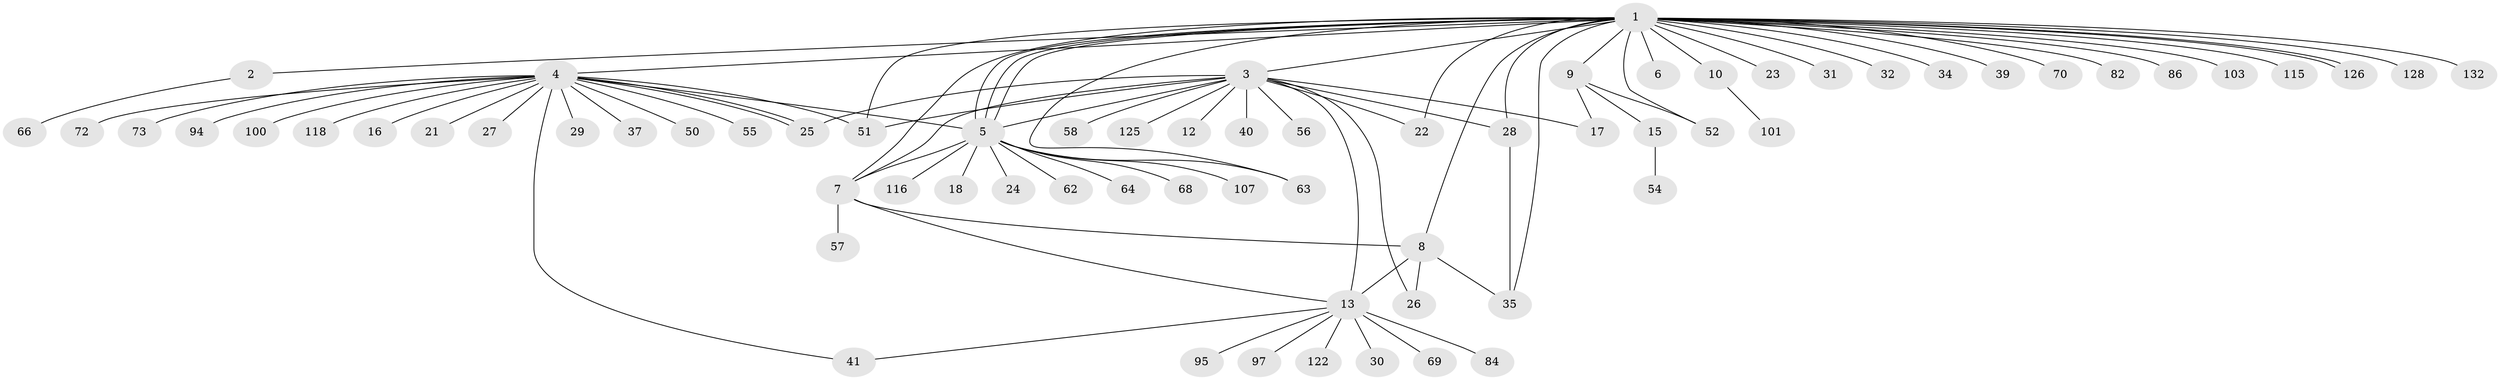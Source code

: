 // original degree distribution, {33: 0.007246376811594203, 2: 0.21014492753623187, 11: 0.014492753623188406, 19: 0.007246376811594203, 14: 0.007246376811594203, 6: 0.007246376811594203, 4: 0.036231884057971016, 8: 0.007246376811594203, 1: 0.5797101449275363, 10: 0.007246376811594203, 3: 0.08695652173913043, 9: 0.007246376811594203, 5: 0.021739130434782608}
// Generated by graph-tools (version 1.1) at 2025/18/03/04/25 18:18:07]
// undirected, 69 vertices, 91 edges
graph export_dot {
graph [start="1"]
  node [color=gray90,style=filled];
  1;
  2;
  3 [super="+49+60+11"];
  4 [super="+36+38+14+71+79+111+85+96+120"];
  5;
  6 [super="+67"];
  7 [super="+48"];
  8 [super="+78+42"];
  9;
  10;
  12;
  13;
  15;
  16;
  17 [super="+105"];
  18;
  21;
  22 [super="+130"];
  23;
  24;
  25 [super="+108+138"];
  26 [super="+47+43+81+114+76+45+65"];
  27 [super="+44"];
  28;
  29;
  30 [super="+59"];
  31;
  32;
  34;
  35;
  37;
  39;
  40;
  41 [super="+112"];
  50;
  51 [super="+61"];
  52;
  54;
  55;
  56;
  57;
  58;
  62 [super="+117"];
  63 [super="+131"];
  64;
  66;
  68 [super="+83"];
  69;
  70;
  72 [super="+88"];
  73;
  82;
  84;
  86;
  94;
  95;
  97;
  100;
  101;
  103 [super="+119"];
  107;
  115;
  116;
  118;
  122;
  125;
  126;
  128;
  132;
  1 -- 2;
  1 -- 3;
  1 -- 4 [weight=2];
  1 -- 5;
  1 -- 5;
  1 -- 5;
  1 -- 6;
  1 -- 7;
  1 -- 8;
  1 -- 9;
  1 -- 10;
  1 -- 22;
  1 -- 23;
  1 -- 28;
  1 -- 31;
  1 -- 32;
  1 -- 34;
  1 -- 35;
  1 -- 39;
  1 -- 52;
  1 -- 70;
  1 -- 82;
  1 -- 86;
  1 -- 103;
  1 -- 115;
  1 -- 126;
  1 -- 126;
  1 -- 128;
  1 -- 132;
  1 -- 63;
  1 -- 51;
  2 -- 66;
  3 -- 5;
  3 -- 12;
  3 -- 13 [weight=2];
  3 -- 40;
  3 -- 56;
  3 -- 58;
  3 -- 25;
  3 -- 51;
  3 -- 7 [weight=2];
  3 -- 17;
  3 -- 22;
  3 -- 26;
  3 -- 28;
  3 -- 125;
  4 -- 21;
  4 -- 25;
  4 -- 25;
  4 -- 27;
  4 -- 29;
  4 -- 37;
  4 -- 41;
  4 -- 51;
  4 -- 55;
  4 -- 100;
  4 -- 72 [weight=2];
  4 -- 73;
  4 -- 16;
  4 -- 50;
  4 -- 118;
  4 -- 94;
  4 -- 5;
  5 -- 18;
  5 -- 24;
  5 -- 62;
  5 -- 63;
  5 -- 64;
  5 -- 68;
  5 -- 107;
  5 -- 116;
  5 -- 7;
  7 -- 8;
  7 -- 57;
  7 -- 13;
  8 -- 13;
  8 -- 35;
  8 -- 26;
  9 -- 15;
  9 -- 17;
  9 -- 52;
  10 -- 101;
  13 -- 30;
  13 -- 69;
  13 -- 84;
  13 -- 95;
  13 -- 97;
  13 -- 122;
  13 -- 41;
  15 -- 54;
  28 -- 35;
}
